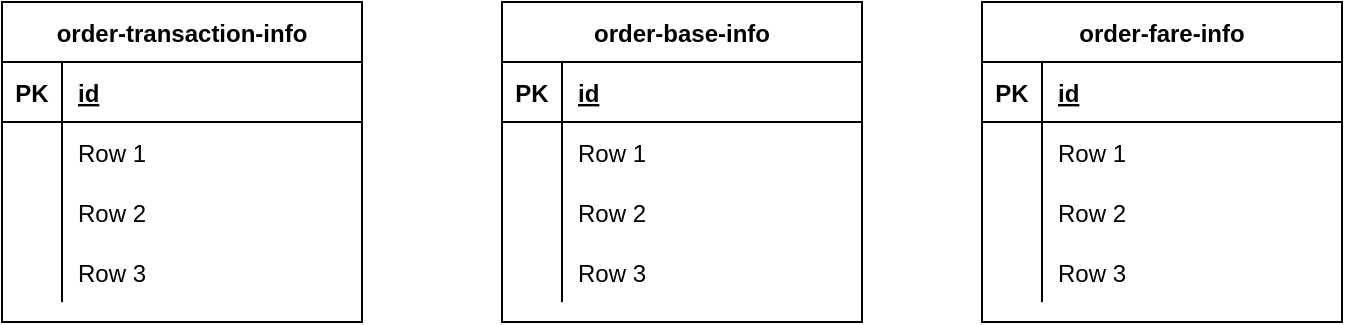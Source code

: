 <mxfile version="15.2.9" type="github">
  <diagram id="iyUbEIt2HFH_9fHMqlUV" name="Page-1">
    <mxGraphModel dx="782" dy="482" grid="1" gridSize="10" guides="1" tooltips="1" connect="1" arrows="1" fold="1" page="1" pageScale="1" pageWidth="827" pageHeight="1169" math="0" shadow="0">
      <root>
        <mxCell id="0" />
        <mxCell id="1" parent="0" />
        <mxCell id="Ay_GXDnGkAKaB5Ra4YqR-1" value="order-transaction-info" style="shape=table;startSize=30;container=1;collapsible=1;childLayout=tableLayout;fixedRows=1;rowLines=0;fontStyle=1;align=center;resizeLast=1;" vertex="1" parent="1">
          <mxGeometry x="310" y="170" width="180" height="160" as="geometry" />
        </mxCell>
        <mxCell id="Ay_GXDnGkAKaB5Ra4YqR-2" value="" style="shape=partialRectangle;collapsible=0;dropTarget=0;pointerEvents=0;fillColor=none;top=0;left=0;bottom=1;right=0;points=[[0,0.5],[1,0.5]];portConstraint=eastwest;" vertex="1" parent="Ay_GXDnGkAKaB5Ra4YqR-1">
          <mxGeometry y="30" width="180" height="30" as="geometry" />
        </mxCell>
        <mxCell id="Ay_GXDnGkAKaB5Ra4YqR-3" value="PK" style="shape=partialRectangle;connectable=0;fillColor=none;top=0;left=0;bottom=0;right=0;fontStyle=1;overflow=hidden;" vertex="1" parent="Ay_GXDnGkAKaB5Ra4YqR-2">
          <mxGeometry width="30" height="30" as="geometry">
            <mxRectangle width="30" height="30" as="alternateBounds" />
          </mxGeometry>
        </mxCell>
        <mxCell id="Ay_GXDnGkAKaB5Ra4YqR-4" value="id" style="shape=partialRectangle;connectable=0;fillColor=none;top=0;left=0;bottom=0;right=0;align=left;spacingLeft=6;fontStyle=5;overflow=hidden;" vertex="1" parent="Ay_GXDnGkAKaB5Ra4YqR-2">
          <mxGeometry x="30" width="150" height="30" as="geometry">
            <mxRectangle width="150" height="30" as="alternateBounds" />
          </mxGeometry>
        </mxCell>
        <mxCell id="Ay_GXDnGkAKaB5Ra4YqR-5" value="" style="shape=partialRectangle;collapsible=0;dropTarget=0;pointerEvents=0;fillColor=none;top=0;left=0;bottom=0;right=0;points=[[0,0.5],[1,0.5]];portConstraint=eastwest;" vertex="1" parent="Ay_GXDnGkAKaB5Ra4YqR-1">
          <mxGeometry y="60" width="180" height="30" as="geometry" />
        </mxCell>
        <mxCell id="Ay_GXDnGkAKaB5Ra4YqR-6" value="" style="shape=partialRectangle;connectable=0;fillColor=none;top=0;left=0;bottom=0;right=0;editable=1;overflow=hidden;" vertex="1" parent="Ay_GXDnGkAKaB5Ra4YqR-5">
          <mxGeometry width="30" height="30" as="geometry">
            <mxRectangle width="30" height="30" as="alternateBounds" />
          </mxGeometry>
        </mxCell>
        <mxCell id="Ay_GXDnGkAKaB5Ra4YqR-7" value="Row 1" style="shape=partialRectangle;connectable=0;fillColor=none;top=0;left=0;bottom=0;right=0;align=left;spacingLeft=6;overflow=hidden;" vertex="1" parent="Ay_GXDnGkAKaB5Ra4YqR-5">
          <mxGeometry x="30" width="150" height="30" as="geometry">
            <mxRectangle width="150" height="30" as="alternateBounds" />
          </mxGeometry>
        </mxCell>
        <mxCell id="Ay_GXDnGkAKaB5Ra4YqR-8" value="" style="shape=partialRectangle;collapsible=0;dropTarget=0;pointerEvents=0;fillColor=none;top=0;left=0;bottom=0;right=0;points=[[0,0.5],[1,0.5]];portConstraint=eastwest;" vertex="1" parent="Ay_GXDnGkAKaB5Ra4YqR-1">
          <mxGeometry y="90" width="180" height="30" as="geometry" />
        </mxCell>
        <mxCell id="Ay_GXDnGkAKaB5Ra4YqR-9" value="" style="shape=partialRectangle;connectable=0;fillColor=none;top=0;left=0;bottom=0;right=0;editable=1;overflow=hidden;" vertex="1" parent="Ay_GXDnGkAKaB5Ra4YqR-8">
          <mxGeometry width="30" height="30" as="geometry">
            <mxRectangle width="30" height="30" as="alternateBounds" />
          </mxGeometry>
        </mxCell>
        <mxCell id="Ay_GXDnGkAKaB5Ra4YqR-10" value="Row 2" style="shape=partialRectangle;connectable=0;fillColor=none;top=0;left=0;bottom=0;right=0;align=left;spacingLeft=6;overflow=hidden;" vertex="1" parent="Ay_GXDnGkAKaB5Ra4YqR-8">
          <mxGeometry x="30" width="150" height="30" as="geometry">
            <mxRectangle width="150" height="30" as="alternateBounds" />
          </mxGeometry>
        </mxCell>
        <mxCell id="Ay_GXDnGkAKaB5Ra4YqR-11" value="" style="shape=partialRectangle;collapsible=0;dropTarget=0;pointerEvents=0;fillColor=none;top=0;left=0;bottom=0;right=0;points=[[0,0.5],[1,0.5]];portConstraint=eastwest;" vertex="1" parent="Ay_GXDnGkAKaB5Ra4YqR-1">
          <mxGeometry y="120" width="180" height="30" as="geometry" />
        </mxCell>
        <mxCell id="Ay_GXDnGkAKaB5Ra4YqR-12" value="" style="shape=partialRectangle;connectable=0;fillColor=none;top=0;left=0;bottom=0;right=0;editable=1;overflow=hidden;" vertex="1" parent="Ay_GXDnGkAKaB5Ra4YqR-11">
          <mxGeometry width="30" height="30" as="geometry">
            <mxRectangle width="30" height="30" as="alternateBounds" />
          </mxGeometry>
        </mxCell>
        <mxCell id="Ay_GXDnGkAKaB5Ra4YqR-13" value="Row 3" style="shape=partialRectangle;connectable=0;fillColor=none;top=0;left=0;bottom=0;right=0;align=left;spacingLeft=6;overflow=hidden;" vertex="1" parent="Ay_GXDnGkAKaB5Ra4YqR-11">
          <mxGeometry x="30" width="150" height="30" as="geometry">
            <mxRectangle width="150" height="30" as="alternateBounds" />
          </mxGeometry>
        </mxCell>
        <mxCell id="Ay_GXDnGkAKaB5Ra4YqR-14" value="order-base-info" style="shape=table;startSize=30;container=1;collapsible=1;childLayout=tableLayout;fixedRows=1;rowLines=0;fontStyle=1;align=center;resizeLast=1;" vertex="1" parent="1">
          <mxGeometry x="560" y="170" width="180" height="160" as="geometry" />
        </mxCell>
        <mxCell id="Ay_GXDnGkAKaB5Ra4YqR-15" value="" style="shape=partialRectangle;collapsible=0;dropTarget=0;pointerEvents=0;fillColor=none;top=0;left=0;bottom=1;right=0;points=[[0,0.5],[1,0.5]];portConstraint=eastwest;" vertex="1" parent="Ay_GXDnGkAKaB5Ra4YqR-14">
          <mxGeometry y="30" width="180" height="30" as="geometry" />
        </mxCell>
        <mxCell id="Ay_GXDnGkAKaB5Ra4YqR-16" value="PK" style="shape=partialRectangle;connectable=0;fillColor=none;top=0;left=0;bottom=0;right=0;fontStyle=1;overflow=hidden;" vertex="1" parent="Ay_GXDnGkAKaB5Ra4YqR-15">
          <mxGeometry width="30" height="30" as="geometry">
            <mxRectangle width="30" height="30" as="alternateBounds" />
          </mxGeometry>
        </mxCell>
        <mxCell id="Ay_GXDnGkAKaB5Ra4YqR-17" value="id" style="shape=partialRectangle;connectable=0;fillColor=none;top=0;left=0;bottom=0;right=0;align=left;spacingLeft=6;fontStyle=5;overflow=hidden;" vertex="1" parent="Ay_GXDnGkAKaB5Ra4YqR-15">
          <mxGeometry x="30" width="150" height="30" as="geometry">
            <mxRectangle width="150" height="30" as="alternateBounds" />
          </mxGeometry>
        </mxCell>
        <mxCell id="Ay_GXDnGkAKaB5Ra4YqR-18" value="" style="shape=partialRectangle;collapsible=0;dropTarget=0;pointerEvents=0;fillColor=none;top=0;left=0;bottom=0;right=0;points=[[0,0.5],[1,0.5]];portConstraint=eastwest;" vertex="1" parent="Ay_GXDnGkAKaB5Ra4YqR-14">
          <mxGeometry y="60" width="180" height="30" as="geometry" />
        </mxCell>
        <mxCell id="Ay_GXDnGkAKaB5Ra4YqR-19" value="" style="shape=partialRectangle;connectable=0;fillColor=none;top=0;left=0;bottom=0;right=0;editable=1;overflow=hidden;" vertex="1" parent="Ay_GXDnGkAKaB5Ra4YqR-18">
          <mxGeometry width="30" height="30" as="geometry">
            <mxRectangle width="30" height="30" as="alternateBounds" />
          </mxGeometry>
        </mxCell>
        <mxCell id="Ay_GXDnGkAKaB5Ra4YqR-20" value="Row 1" style="shape=partialRectangle;connectable=0;fillColor=none;top=0;left=0;bottom=0;right=0;align=left;spacingLeft=6;overflow=hidden;" vertex="1" parent="Ay_GXDnGkAKaB5Ra4YqR-18">
          <mxGeometry x="30" width="150" height="30" as="geometry">
            <mxRectangle width="150" height="30" as="alternateBounds" />
          </mxGeometry>
        </mxCell>
        <mxCell id="Ay_GXDnGkAKaB5Ra4YqR-21" value="" style="shape=partialRectangle;collapsible=0;dropTarget=0;pointerEvents=0;fillColor=none;top=0;left=0;bottom=0;right=0;points=[[0,0.5],[1,0.5]];portConstraint=eastwest;" vertex="1" parent="Ay_GXDnGkAKaB5Ra4YqR-14">
          <mxGeometry y="90" width="180" height="30" as="geometry" />
        </mxCell>
        <mxCell id="Ay_GXDnGkAKaB5Ra4YqR-22" value="" style="shape=partialRectangle;connectable=0;fillColor=none;top=0;left=0;bottom=0;right=0;editable=1;overflow=hidden;" vertex="1" parent="Ay_GXDnGkAKaB5Ra4YqR-21">
          <mxGeometry width="30" height="30" as="geometry">
            <mxRectangle width="30" height="30" as="alternateBounds" />
          </mxGeometry>
        </mxCell>
        <mxCell id="Ay_GXDnGkAKaB5Ra4YqR-23" value="Row 2" style="shape=partialRectangle;connectable=0;fillColor=none;top=0;left=0;bottom=0;right=0;align=left;spacingLeft=6;overflow=hidden;" vertex="1" parent="Ay_GXDnGkAKaB5Ra4YqR-21">
          <mxGeometry x="30" width="150" height="30" as="geometry">
            <mxRectangle width="150" height="30" as="alternateBounds" />
          </mxGeometry>
        </mxCell>
        <mxCell id="Ay_GXDnGkAKaB5Ra4YqR-24" value="" style="shape=partialRectangle;collapsible=0;dropTarget=0;pointerEvents=0;fillColor=none;top=0;left=0;bottom=0;right=0;points=[[0,0.5],[1,0.5]];portConstraint=eastwest;" vertex="1" parent="Ay_GXDnGkAKaB5Ra4YqR-14">
          <mxGeometry y="120" width="180" height="30" as="geometry" />
        </mxCell>
        <mxCell id="Ay_GXDnGkAKaB5Ra4YqR-25" value="" style="shape=partialRectangle;connectable=0;fillColor=none;top=0;left=0;bottom=0;right=0;editable=1;overflow=hidden;" vertex="1" parent="Ay_GXDnGkAKaB5Ra4YqR-24">
          <mxGeometry width="30" height="30" as="geometry">
            <mxRectangle width="30" height="30" as="alternateBounds" />
          </mxGeometry>
        </mxCell>
        <mxCell id="Ay_GXDnGkAKaB5Ra4YqR-26" value="Row 3" style="shape=partialRectangle;connectable=0;fillColor=none;top=0;left=0;bottom=0;right=0;align=left;spacingLeft=6;overflow=hidden;" vertex="1" parent="Ay_GXDnGkAKaB5Ra4YqR-24">
          <mxGeometry x="30" width="150" height="30" as="geometry">
            <mxRectangle width="150" height="30" as="alternateBounds" />
          </mxGeometry>
        </mxCell>
        <mxCell id="Ay_GXDnGkAKaB5Ra4YqR-27" value="order-fare-info" style="shape=table;startSize=30;container=1;collapsible=1;childLayout=tableLayout;fixedRows=1;rowLines=0;fontStyle=1;align=center;resizeLast=1;" vertex="1" parent="1">
          <mxGeometry x="800" y="170" width="180" height="160" as="geometry" />
        </mxCell>
        <mxCell id="Ay_GXDnGkAKaB5Ra4YqR-28" value="" style="shape=partialRectangle;collapsible=0;dropTarget=0;pointerEvents=0;fillColor=none;top=0;left=0;bottom=1;right=0;points=[[0,0.5],[1,0.5]];portConstraint=eastwest;" vertex="1" parent="Ay_GXDnGkAKaB5Ra4YqR-27">
          <mxGeometry y="30" width="180" height="30" as="geometry" />
        </mxCell>
        <mxCell id="Ay_GXDnGkAKaB5Ra4YqR-29" value="PK" style="shape=partialRectangle;connectable=0;fillColor=none;top=0;left=0;bottom=0;right=0;fontStyle=1;overflow=hidden;" vertex="1" parent="Ay_GXDnGkAKaB5Ra4YqR-28">
          <mxGeometry width="30" height="30" as="geometry">
            <mxRectangle width="30" height="30" as="alternateBounds" />
          </mxGeometry>
        </mxCell>
        <mxCell id="Ay_GXDnGkAKaB5Ra4YqR-30" value="id" style="shape=partialRectangle;connectable=0;fillColor=none;top=0;left=0;bottom=0;right=0;align=left;spacingLeft=6;fontStyle=5;overflow=hidden;" vertex="1" parent="Ay_GXDnGkAKaB5Ra4YqR-28">
          <mxGeometry x="30" width="150" height="30" as="geometry">
            <mxRectangle width="150" height="30" as="alternateBounds" />
          </mxGeometry>
        </mxCell>
        <mxCell id="Ay_GXDnGkAKaB5Ra4YqR-31" value="" style="shape=partialRectangle;collapsible=0;dropTarget=0;pointerEvents=0;fillColor=none;top=0;left=0;bottom=0;right=0;points=[[0,0.5],[1,0.5]];portConstraint=eastwest;" vertex="1" parent="Ay_GXDnGkAKaB5Ra4YqR-27">
          <mxGeometry y="60" width="180" height="30" as="geometry" />
        </mxCell>
        <mxCell id="Ay_GXDnGkAKaB5Ra4YqR-32" value="" style="shape=partialRectangle;connectable=0;fillColor=none;top=0;left=0;bottom=0;right=0;editable=1;overflow=hidden;" vertex="1" parent="Ay_GXDnGkAKaB5Ra4YqR-31">
          <mxGeometry width="30" height="30" as="geometry">
            <mxRectangle width="30" height="30" as="alternateBounds" />
          </mxGeometry>
        </mxCell>
        <mxCell id="Ay_GXDnGkAKaB5Ra4YqR-33" value="Row 1" style="shape=partialRectangle;connectable=0;fillColor=none;top=0;left=0;bottom=0;right=0;align=left;spacingLeft=6;overflow=hidden;" vertex="1" parent="Ay_GXDnGkAKaB5Ra4YqR-31">
          <mxGeometry x="30" width="150" height="30" as="geometry">
            <mxRectangle width="150" height="30" as="alternateBounds" />
          </mxGeometry>
        </mxCell>
        <mxCell id="Ay_GXDnGkAKaB5Ra4YqR-34" value="" style="shape=partialRectangle;collapsible=0;dropTarget=0;pointerEvents=0;fillColor=none;top=0;left=0;bottom=0;right=0;points=[[0,0.5],[1,0.5]];portConstraint=eastwest;" vertex="1" parent="Ay_GXDnGkAKaB5Ra4YqR-27">
          <mxGeometry y="90" width="180" height="30" as="geometry" />
        </mxCell>
        <mxCell id="Ay_GXDnGkAKaB5Ra4YqR-35" value="" style="shape=partialRectangle;connectable=0;fillColor=none;top=0;left=0;bottom=0;right=0;editable=1;overflow=hidden;" vertex="1" parent="Ay_GXDnGkAKaB5Ra4YqR-34">
          <mxGeometry width="30" height="30" as="geometry">
            <mxRectangle width="30" height="30" as="alternateBounds" />
          </mxGeometry>
        </mxCell>
        <mxCell id="Ay_GXDnGkAKaB5Ra4YqR-36" value="Row 2" style="shape=partialRectangle;connectable=0;fillColor=none;top=0;left=0;bottom=0;right=0;align=left;spacingLeft=6;overflow=hidden;" vertex="1" parent="Ay_GXDnGkAKaB5Ra4YqR-34">
          <mxGeometry x="30" width="150" height="30" as="geometry">
            <mxRectangle width="150" height="30" as="alternateBounds" />
          </mxGeometry>
        </mxCell>
        <mxCell id="Ay_GXDnGkAKaB5Ra4YqR-37" value="" style="shape=partialRectangle;collapsible=0;dropTarget=0;pointerEvents=0;fillColor=none;top=0;left=0;bottom=0;right=0;points=[[0,0.5],[1,0.5]];portConstraint=eastwest;" vertex="1" parent="Ay_GXDnGkAKaB5Ra4YqR-27">
          <mxGeometry y="120" width="180" height="30" as="geometry" />
        </mxCell>
        <mxCell id="Ay_GXDnGkAKaB5Ra4YqR-38" value="" style="shape=partialRectangle;connectable=0;fillColor=none;top=0;left=0;bottom=0;right=0;editable=1;overflow=hidden;" vertex="1" parent="Ay_GXDnGkAKaB5Ra4YqR-37">
          <mxGeometry width="30" height="30" as="geometry">
            <mxRectangle width="30" height="30" as="alternateBounds" />
          </mxGeometry>
        </mxCell>
        <mxCell id="Ay_GXDnGkAKaB5Ra4YqR-39" value="Row 3" style="shape=partialRectangle;connectable=0;fillColor=none;top=0;left=0;bottom=0;right=0;align=left;spacingLeft=6;overflow=hidden;" vertex="1" parent="Ay_GXDnGkAKaB5Ra4YqR-37">
          <mxGeometry x="30" width="150" height="30" as="geometry">
            <mxRectangle width="150" height="30" as="alternateBounds" />
          </mxGeometry>
        </mxCell>
      </root>
    </mxGraphModel>
  </diagram>
</mxfile>

